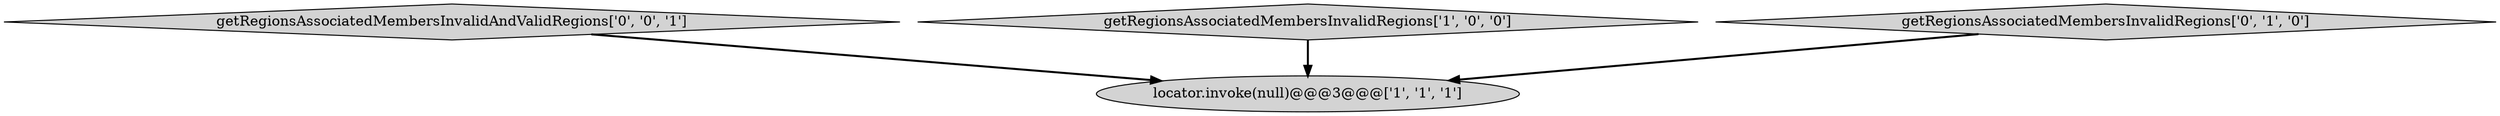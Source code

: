 digraph {
3 [style = filled, label = "getRegionsAssociatedMembersInvalidAndValidRegions['0', '0', '1']", fillcolor = lightgray, shape = diamond image = "AAA0AAABBB3BBB"];
0 [style = filled, label = "locator.invoke(null)@@@3@@@['1', '1', '1']", fillcolor = lightgray, shape = ellipse image = "AAA0AAABBB1BBB"];
1 [style = filled, label = "getRegionsAssociatedMembersInvalidRegions['1', '0', '0']", fillcolor = lightgray, shape = diamond image = "AAA0AAABBB1BBB"];
2 [style = filled, label = "getRegionsAssociatedMembersInvalidRegions['0', '1', '0']", fillcolor = lightgray, shape = diamond image = "AAA0AAABBB2BBB"];
2->0 [style = bold, label=""];
3->0 [style = bold, label=""];
1->0 [style = bold, label=""];
}
